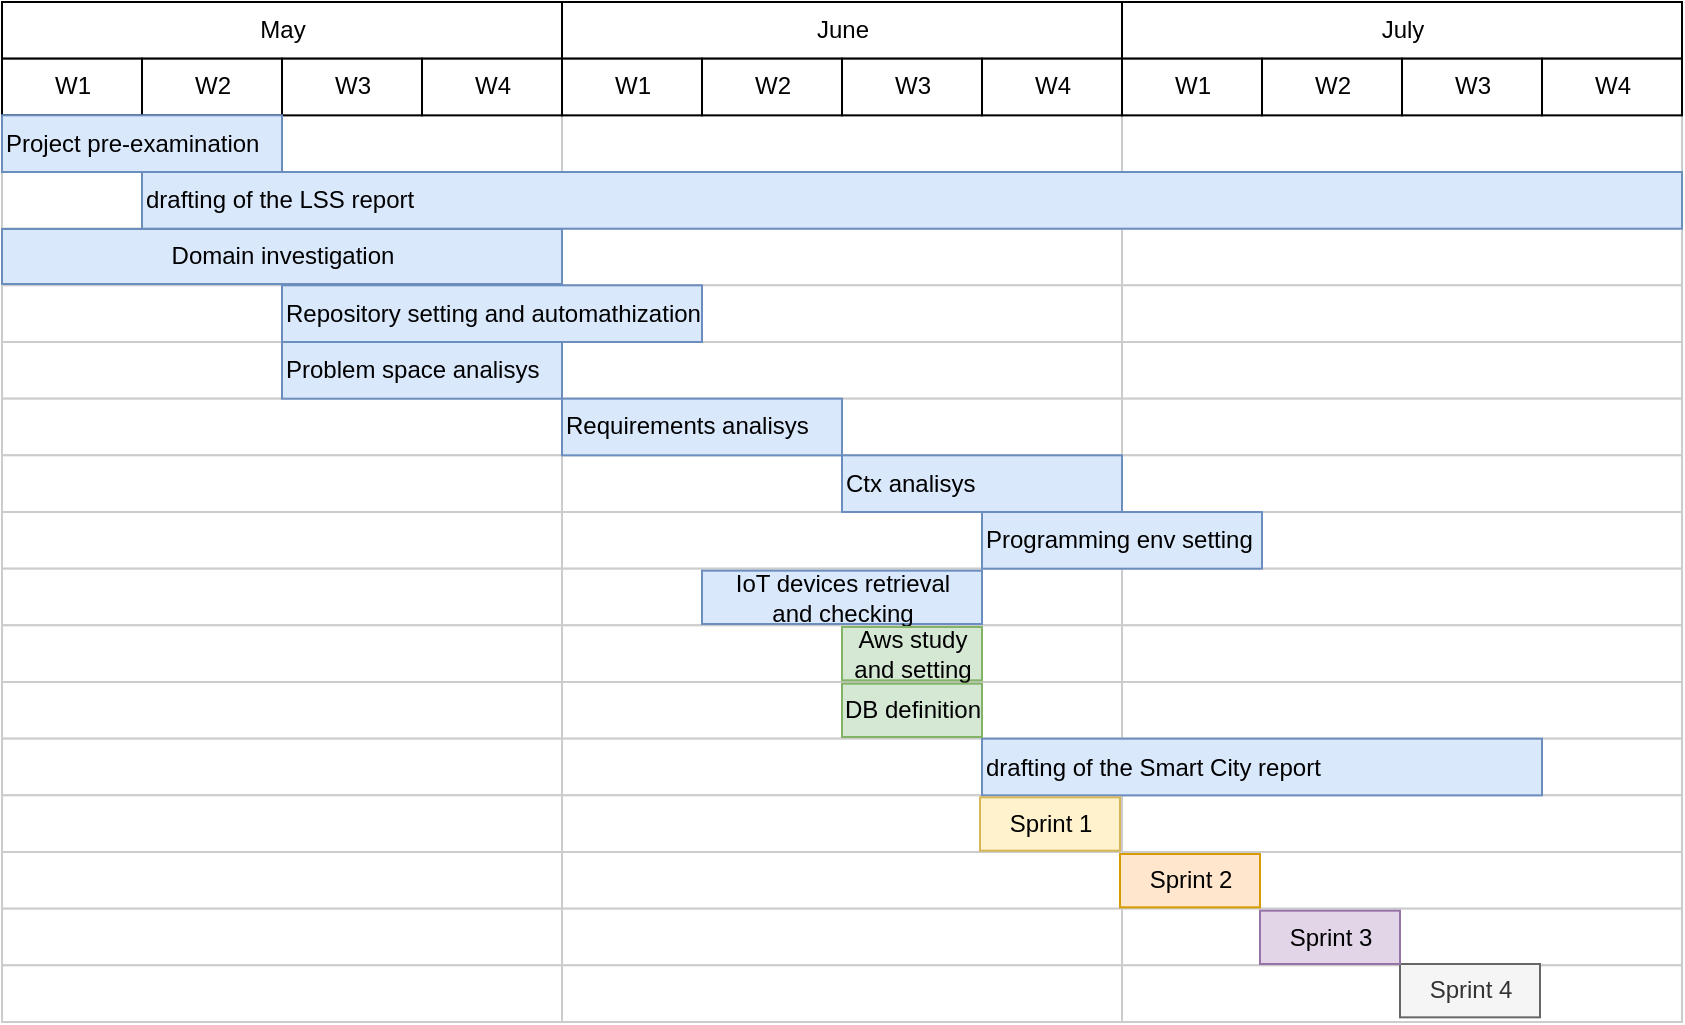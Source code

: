 <mxfile version="14.7.3" type="github"><diagram name="Page-1" id="2c4490ee-f0b8-94ab-5012-d5dc3445f7a3"><mxGraphModel dx="1646" dy="2130" grid="1" gridSize="10" guides="1" tooltips="1" connect="0" arrows="1" fold="1" page="1" pageScale="1.5" pageWidth="1169" pageHeight="826" background="none" math="0" shadow="0"><root><mxCell id="0" style=";html=1;"/><mxCell id="1" style=";html=1;" parent="0"/><mxCell id="o9q6UCtn92LXDhuYdWPi-5" value="" style="group" vertex="1" connectable="0" parent="1"><mxGeometry x="40" y="-1200" width="840" height="510" as="geometry"/></mxCell><mxCell id="oEocKAw9JJttUSqGD1iG-1" value="" style="group" vertex="1" connectable="0" parent="o9q6UCtn92LXDhuYdWPi-5"><mxGeometry width="840" height="510" as="geometry"/></mxCell><mxCell id="7a8b956e7d50b54d-109" value="May" style="strokeWidth=1;fontStyle=0;html=1;" parent="oEocKAw9JJttUSqGD1iG-1" vertex="1"><mxGeometry width="280" height="28.333" as="geometry"/></mxCell><mxCell id="7a8b956e7d50b54d-114" value="June" style="strokeWidth=1;fontStyle=0;html=1;" parent="oEocKAw9JJttUSqGD1iG-1" vertex="1"><mxGeometry x="280" width="280" height="28.333" as="geometry"/></mxCell><mxCell id="7a8b956e7d50b54d-119" value="July" style="strokeWidth=1;fontStyle=0;html=1;" parent="oEocKAw9JJttUSqGD1iG-1" vertex="1"><mxGeometry x="560" width="280" height="28.333" as="geometry"/></mxCell><mxCell id="7a8b956e7d50b54d-225" value="" style="align=left;strokeColor=#CCCCCC;html=1;" parent="oEocKAw9JJttUSqGD1iG-1" vertex="1"><mxGeometry y="56.667" width="280" height="28.333" as="geometry"/></mxCell><mxCell id="7a8b956e7d50b54d-226" value="" style="align=left;strokeColor=#CCCCCC;html=1;" parent="oEocKAw9JJttUSqGD1iG-1" vertex="1"><mxGeometry y="85.0" width="280" height="28.333" as="geometry"/></mxCell><mxCell id="7a8b956e7d50b54d-227" value="" style="align=left;strokeColor=#CCCCCC;html=1;" parent="oEocKAw9JJttUSqGD1iG-1" vertex="1"><mxGeometry y="113.333" width="280" height="28.333" as="geometry"/></mxCell><mxCell id="7a8b956e7d50b54d-228" value="" style="align=left;strokeColor=#CCCCCC;html=1;" parent="oEocKAw9JJttUSqGD1iG-1" vertex="1"><mxGeometry y="141.667" width="280" height="28.333" as="geometry"/></mxCell><mxCell id="7a8b956e7d50b54d-229" value="" style="align=left;strokeColor=#CCCCCC;html=1;" parent="oEocKAw9JJttUSqGD1iG-1" vertex="1"><mxGeometry y="170.0" width="280" height="28.333" as="geometry"/></mxCell><mxCell id="7a8b956e7d50b54d-230" value="" style="align=left;strokeColor=#CCCCCC;html=1;" parent="oEocKAw9JJttUSqGD1iG-1" vertex="1"><mxGeometry y="198.333" width="280" height="28.333" as="geometry"/></mxCell><mxCell id="7a8b956e7d50b54d-231" value="" style="align=left;strokeColor=#CCCCCC;html=1;" parent="oEocKAw9JJttUSqGD1iG-1" vertex="1"><mxGeometry y="226.667" width="280" height="28.333" as="geometry"/></mxCell><mxCell id="7a8b956e7d50b54d-232" value="" style="align=left;strokeColor=#CCCCCC;html=1;" parent="oEocKAw9JJttUSqGD1iG-1" vertex="1"><mxGeometry y="255" width="280" height="28.333" as="geometry"/></mxCell><mxCell id="7a8b956e7d50b54d-233" value="" style="align=left;strokeColor=#CCCCCC;html=1;" parent="oEocKAw9JJttUSqGD1iG-1" vertex="1"><mxGeometry y="283.333" width="280" height="28.333" as="geometry"/></mxCell><mxCell id="7a8b956e7d50b54d-234" value="" style="align=left;strokeColor=#CCCCCC;html=1;" parent="oEocKAw9JJttUSqGD1iG-1" vertex="1"><mxGeometry y="311.667" width="280" height="28.333" as="geometry"/></mxCell><mxCell id="7a8b956e7d50b54d-235" value="" style="align=left;strokeColor=#CCCCCC;html=1;" parent="oEocKAw9JJttUSqGD1iG-1" vertex="1"><mxGeometry y="340.0" width="280" height="28.333" as="geometry"/></mxCell><mxCell id="7a8b956e7d50b54d-236" value="" style="align=left;strokeColor=#CCCCCC;html=1;" parent="oEocKAw9JJttUSqGD1iG-1" vertex="1"><mxGeometry y="368.333" width="280" height="28.333" as="geometry"/></mxCell><mxCell id="7a8b956e7d50b54d-237" value="" style="align=left;strokeColor=#CCCCCC;html=1;" parent="oEocKAw9JJttUSqGD1iG-1" vertex="1"><mxGeometry y="396.667" width="280" height="28.333" as="geometry"/></mxCell><mxCell id="7a8b956e7d50b54d-238" value="" style="align=left;strokeColor=#CCCCCC;html=1;" parent="oEocKAw9JJttUSqGD1iG-1" vertex="1"><mxGeometry y="425.0" width="280" height="28.333" as="geometry"/></mxCell><mxCell id="7a8b956e7d50b54d-239" value="" style="align=left;strokeColor=#CCCCCC;html=1;" parent="oEocKAw9JJttUSqGD1iG-1" vertex="1"><mxGeometry y="453.333" width="280" height="28.333" as="geometry"/></mxCell><mxCell id="7a8b956e7d50b54d-240" value="" style="align=left;strokeColor=#CCCCCC;html=1;" parent="oEocKAw9JJttUSqGD1iG-1" vertex="1"><mxGeometry y="481.667" width="280" height="28.333" as="geometry"/></mxCell><mxCell id="7a8b956e7d50b54d-241" value="" style="align=left;strokeColor=#CCCCCC;html=1;" parent="oEocKAw9JJttUSqGD1iG-1" vertex="1"><mxGeometry x="280" y="56.667" width="280" height="28.333" as="geometry"/></mxCell><mxCell id="7a8b956e7d50b54d-242" value="" style="align=left;strokeColor=#CCCCCC;html=1;" parent="oEocKAw9JJttUSqGD1iG-1" vertex="1"><mxGeometry x="280" y="85.0" width="280" height="28.333" as="geometry"/></mxCell><mxCell id="7a8b956e7d50b54d-243" value="" style="align=left;strokeColor=#CCCCCC;html=1;" parent="oEocKAw9JJttUSqGD1iG-1" vertex="1"><mxGeometry x="280" y="113.333" width="280" height="28.333" as="geometry"/></mxCell><mxCell id="7a8b956e7d50b54d-244" value="" style="align=left;strokeColor=#CCCCCC;html=1;" parent="oEocKAw9JJttUSqGD1iG-1" vertex="1"><mxGeometry x="280" y="141.667" width="280" height="28.333" as="geometry"/></mxCell><mxCell id="7a8b956e7d50b54d-245" value="" style="align=left;strokeColor=#CCCCCC;html=1;" parent="oEocKAw9JJttUSqGD1iG-1" vertex="1"><mxGeometry x="280" y="170.0" width="280" height="28.333" as="geometry"/></mxCell><mxCell id="7a8b956e7d50b54d-246" value="" style="align=left;strokeColor=#CCCCCC;html=1;" parent="oEocKAw9JJttUSqGD1iG-1" vertex="1"><mxGeometry x="280" y="198.333" width="280" height="28.333" as="geometry"/></mxCell><mxCell id="7a8b956e7d50b54d-247" value="" style="align=left;strokeColor=#CCCCCC;html=1;" parent="oEocKAw9JJttUSqGD1iG-1" vertex="1"><mxGeometry x="280" y="226.667" width="280" height="28.333" as="geometry"/></mxCell><mxCell id="7a8b956e7d50b54d-248" value="" style="align=left;strokeColor=#CCCCCC;html=1;" parent="oEocKAw9JJttUSqGD1iG-1" vertex="1"><mxGeometry x="280" y="255" width="280" height="28.333" as="geometry"/></mxCell><mxCell id="7a8b956e7d50b54d-249" value="" style="align=left;strokeColor=#CCCCCC;html=1;" parent="oEocKAw9JJttUSqGD1iG-1" vertex="1"><mxGeometry x="280" y="283.333" width="280" height="28.333" as="geometry"/></mxCell><mxCell id="7a8b956e7d50b54d-250" value="" style="align=left;strokeColor=#CCCCCC;html=1;" parent="oEocKAw9JJttUSqGD1iG-1" vertex="1"><mxGeometry x="280" y="311.667" width="280" height="28.333" as="geometry"/></mxCell><mxCell id="7a8b956e7d50b54d-251" value="" style="align=left;strokeColor=#CCCCCC;html=1;" parent="oEocKAw9JJttUSqGD1iG-1" vertex="1"><mxGeometry x="280" y="340.0" width="280" height="28.333" as="geometry"/></mxCell><mxCell id="7a8b956e7d50b54d-252" value="" style="align=left;strokeColor=#CCCCCC;html=1;" parent="oEocKAw9JJttUSqGD1iG-1" vertex="1"><mxGeometry x="280" y="368.333" width="280" height="28.333" as="geometry"/></mxCell><mxCell id="7a8b956e7d50b54d-253" value="" style="align=left;strokeColor=#CCCCCC;html=1;" parent="oEocKAw9JJttUSqGD1iG-1" vertex="1"><mxGeometry x="280" y="396.667" width="280" height="28.333" as="geometry"/></mxCell><mxCell id="7a8b956e7d50b54d-254" value="" style="align=left;strokeColor=#CCCCCC;html=1;" parent="oEocKAw9JJttUSqGD1iG-1" vertex="1"><mxGeometry x="280" y="425.0" width="280" height="28.333" as="geometry"/></mxCell><mxCell id="7a8b956e7d50b54d-255" value="" style="align=left;strokeColor=#CCCCCC;html=1;" parent="oEocKAw9JJttUSqGD1iG-1" vertex="1"><mxGeometry x="280" y="453.333" width="280" height="28.333" as="geometry"/></mxCell><mxCell id="7a8b956e7d50b54d-256" value="" style="align=left;strokeColor=#CCCCCC;html=1;" parent="oEocKAw9JJttUSqGD1iG-1" vertex="1"><mxGeometry x="280" y="481.667" width="280" height="28.333" as="geometry"/></mxCell><mxCell id="7a8b956e7d50b54d-257" value="" style="align=left;strokeColor=#CCCCCC;html=1;" parent="oEocKAw9JJttUSqGD1iG-1" vertex="1"><mxGeometry x="560" y="56.667" width="280" height="28.333" as="geometry"/></mxCell><mxCell id="7a8b956e7d50b54d-258" value="" style="align=left;strokeColor=#CCCCCC;html=1;" parent="oEocKAw9JJttUSqGD1iG-1" vertex="1"><mxGeometry x="560" y="85.0" width="280" height="28.333" as="geometry"/></mxCell><mxCell id="7a8b956e7d50b54d-259" value="" style="align=left;strokeColor=#CCCCCC;html=1;" parent="oEocKAw9JJttUSqGD1iG-1" vertex="1"><mxGeometry x="560" y="113.333" width="280" height="28.333" as="geometry"/></mxCell><mxCell id="7a8b956e7d50b54d-260" value="" style="align=left;strokeColor=#CCCCCC;html=1;" parent="oEocKAw9JJttUSqGD1iG-1" vertex="1"><mxGeometry x="560" y="141.667" width="280" height="28.333" as="geometry"/></mxCell><mxCell id="7a8b956e7d50b54d-261" value="" style="align=left;strokeColor=#CCCCCC;html=1;" parent="oEocKAw9JJttUSqGD1iG-1" vertex="1"><mxGeometry x="560" y="170.0" width="280" height="28.333" as="geometry"/></mxCell><mxCell id="7a8b956e7d50b54d-262" value="" style="align=left;strokeColor=#CCCCCC;html=1;" parent="oEocKAw9JJttUSqGD1iG-1" vertex="1"><mxGeometry x="560" y="198.333" width="280" height="28.333" as="geometry"/></mxCell><mxCell id="7a8b956e7d50b54d-263" value="" style="align=left;strokeColor=#CCCCCC;html=1;" parent="oEocKAw9JJttUSqGD1iG-1" vertex="1"><mxGeometry x="560" y="226.667" width="280" height="28.333" as="geometry"/></mxCell><mxCell id="7a8b956e7d50b54d-264" value="" style="align=left;strokeColor=#CCCCCC;html=1;" parent="oEocKAw9JJttUSqGD1iG-1" vertex="1"><mxGeometry x="560" y="255" width="280" height="28.333" as="geometry"/></mxCell><mxCell id="7a8b956e7d50b54d-265" value="" style="align=left;strokeColor=#CCCCCC;html=1;" parent="oEocKAw9JJttUSqGD1iG-1" vertex="1"><mxGeometry x="560" y="283.333" width="280" height="28.333" as="geometry"/></mxCell><mxCell id="7a8b956e7d50b54d-266" value="" style="align=left;strokeColor=#CCCCCC;html=1;" parent="oEocKAw9JJttUSqGD1iG-1" vertex="1"><mxGeometry x="560" y="311.667" width="280" height="28.333" as="geometry"/></mxCell><mxCell id="7a8b956e7d50b54d-267" value="" style="align=left;strokeColor=#CCCCCC;html=1;" parent="oEocKAw9JJttUSqGD1iG-1" vertex="1"><mxGeometry x="560" y="340.0" width="280" height="28.333" as="geometry"/></mxCell><mxCell id="7a8b956e7d50b54d-268" value="" style="align=left;strokeColor=#CCCCCC;html=1;" parent="oEocKAw9JJttUSqGD1iG-1" vertex="1"><mxGeometry x="560" y="368.333" width="280" height="28.333" as="geometry"/></mxCell><mxCell id="7a8b956e7d50b54d-269" value="" style="align=left;strokeColor=#CCCCCC;html=1;" parent="oEocKAw9JJttUSqGD1iG-1" vertex="1"><mxGeometry x="560" y="396.667" width="280" height="28.333" as="geometry"/></mxCell><mxCell id="7a8b956e7d50b54d-270" value="" style="align=left;strokeColor=#CCCCCC;html=1;" parent="oEocKAw9JJttUSqGD1iG-1" vertex="1"><mxGeometry x="560" y="425.0" width="280" height="28.333" as="geometry"/></mxCell><mxCell id="7a8b956e7d50b54d-271" value="" style="align=left;strokeColor=#CCCCCC;html=1;" parent="oEocKAw9JJttUSqGD1iG-1" vertex="1"><mxGeometry x="560" y="453.333" width="280" height="28.333" as="geometry"/></mxCell><mxCell id="7a8b956e7d50b54d-272" value="" style="align=left;strokeColor=#CCCCCC;html=1;" parent="oEocKAw9JJttUSqGD1iG-1" vertex="1"><mxGeometry x="560" y="481.667" width="280" height="28.333" as="geometry"/></mxCell><mxCell id="7a8b956e7d50b54d-110" value="W1" style="strokeWidth=1;fontStyle=0;html=1;" parent="oEocKAw9JJttUSqGD1iG-1" vertex="1"><mxGeometry y="28.333" width="70" height="28.333" as="geometry"/></mxCell><mxCell id="7a8b956e7d50b54d-111" value="W2" style="strokeWidth=1;fontStyle=0;html=1;" parent="oEocKAw9JJttUSqGD1iG-1" vertex="1"><mxGeometry x="70" y="28.333" width="70" height="28.333" as="geometry"/></mxCell><mxCell id="7a8b956e7d50b54d-112" value="W3" style="strokeWidth=1;fontStyle=0;html=1;" parent="oEocKAw9JJttUSqGD1iG-1" vertex="1"><mxGeometry x="140" y="28.333" width="70" height="28.333" as="geometry"/></mxCell><mxCell id="7a8b956e7d50b54d-113" value="W4" style="strokeWidth=1;fontStyle=0;html=1;" parent="oEocKAw9JJttUSqGD1iG-1" vertex="1"><mxGeometry x="210" y="28.333" width="70" height="28.333" as="geometry"/></mxCell><mxCell id="7a8b956e7d50b54d-115" value="W1" style="strokeWidth=1;fontStyle=0;html=1;" parent="oEocKAw9JJttUSqGD1iG-1" vertex="1"><mxGeometry x="280" y="28.333" width="70" height="28.333" as="geometry"/></mxCell><mxCell id="7a8b956e7d50b54d-116" value="W2" style="strokeWidth=1;fontStyle=0;html=1;" parent="oEocKAw9JJttUSqGD1iG-1" vertex="1"><mxGeometry x="350" y="28.333" width="70" height="28.333" as="geometry"/></mxCell><mxCell id="7a8b956e7d50b54d-117" value="W3" style="strokeWidth=1;fontStyle=0;html=1;" parent="oEocKAw9JJttUSqGD1iG-1" vertex="1"><mxGeometry x="420" y="28.333" width="70" height="28.333" as="geometry"/></mxCell><mxCell id="7a8b956e7d50b54d-118" value="W4" style="strokeWidth=1;fontStyle=0;html=1;" parent="oEocKAw9JJttUSqGD1iG-1" vertex="1"><mxGeometry x="490.0" y="28.333" width="70" height="28.333" as="geometry"/></mxCell><mxCell id="7a8b956e7d50b54d-120" value="W1" style="strokeWidth=1;fontStyle=0;html=1;" parent="oEocKAw9JJttUSqGD1iG-1" vertex="1"><mxGeometry x="560" y="28.333" width="70" height="28.333" as="geometry"/></mxCell><mxCell id="7a8b956e7d50b54d-121" value="W2" style="strokeWidth=1;fontStyle=0;html=1;" parent="oEocKAw9JJttUSqGD1iG-1" vertex="1"><mxGeometry x="630" y="28.333" width="70" height="28.333" as="geometry"/></mxCell><mxCell id="7a8b956e7d50b54d-122" value="W3" style="strokeWidth=1;fontStyle=0;html=1;" parent="oEocKAw9JJttUSqGD1iG-1" vertex="1"><mxGeometry x="700" y="28.333" width="70" height="28.333" as="geometry"/></mxCell><mxCell id="7a8b956e7d50b54d-123" value="W4" style="strokeWidth=1;fontStyle=0;html=1;" parent="oEocKAw9JJttUSqGD1iG-1" vertex="1"><mxGeometry x="770" y="28.333" width="70" height="28.333" as="geometry"/></mxCell><mxCell id="7a8b956e7d50b54d-359" value="Project pre-examination" style="align=left;strokeColor=#6c8ebf;html=1;fillColor=#dae8fc;" parent="oEocKAw9JJttUSqGD1iG-1" vertex="1"><mxGeometry y="56.667" width="140" height="28.333" as="geometry"/></mxCell><mxCell id="7a8b956e7d50b54d-360" value="drafting of the LSS report" style="align=left;strokeColor=#6c8ebf;html=1;fillColor=#dae8fc;" parent="oEocKAw9JJttUSqGD1iG-1" vertex="1"><mxGeometry x="70" y="85.0" width="770" height="28.333" as="geometry"/></mxCell><mxCell id="7a8b956e7d50b54d-361" value="drafting of the Smart City report" style="align=left;strokeColor=#6c8ebf;html=1;fillColor=#dae8fc;" parent="oEocKAw9JJttUSqGD1iG-1" vertex="1"><mxGeometry x="490" y="368.34" width="280" height="28.33" as="geometry"/></mxCell><mxCell id="7a8b956e7d50b54d-362" value="Repository setting and automathization" style="align=left;strokeColor=#6c8ebf;html=1;fillColor=#dae8fc;" parent="oEocKAw9JJttUSqGD1iG-1" vertex="1"><mxGeometry x="140" y="141.667" width="210" height="28.333" as="geometry"/></mxCell><mxCell id="7a8b956e7d50b54d-364" value="Problem space analisys" style="align=left;strokeColor=#6c8ebf;html=1;fillColor=#dae8fc;" parent="oEocKAw9JJttUSqGD1iG-1" vertex="1"><mxGeometry x="140" y="170.0" width="140" height="28.333" as="geometry"/></mxCell><mxCell id="o9q6UCtn92LXDhuYdWPi-1" value="Requirements analisys" style="align=left;strokeColor=#6c8ebf;html=1;fillColor=#dae8fc;" vertex="1" parent="oEocKAw9JJttUSqGD1iG-1"><mxGeometry x="280" y="198.333" width="140" height="28.333" as="geometry"/></mxCell><mxCell id="o9q6UCtn92LXDhuYdWPi-2" value="Ctx analisys" style="align=left;strokeColor=#6c8ebf;html=1;fillColor=#dae8fc;" vertex="1" parent="oEocKAw9JJttUSqGD1iG-1"><mxGeometry x="420" y="226.667" width="140" height="28.333" as="geometry"/></mxCell><mxCell id="o9q6UCtn92LXDhuYdWPi-3" value="Programming env setting" style="align=left;strokeColor=#6c8ebf;html=1;fillColor=#dae8fc;" vertex="1" parent="oEocKAw9JJttUSqGD1iG-1"><mxGeometry x="490" y="255" width="140" height="28.333" as="geometry"/></mxCell><mxCell id="o9q6UCtn92LXDhuYdWPi-4" value="&lt;div align=&quot;center&quot;&gt;IoT devices retrieval &lt;br&gt;&lt;/div&gt;&lt;div align=&quot;center&quot;&gt;and checking&lt;/div&gt;" style="align=center;strokeColor=#6c8ebf;html=1;fillColor=#dae8fc;" vertex="1" parent="oEocKAw9JJttUSqGD1iG-1"><mxGeometry x="350" y="284.33" width="140" height="26.67" as="geometry"/></mxCell><mxCell id="o9q6UCtn92LXDhuYdWPi-6" value="&lt;div align=&quot;center&quot;&gt;Domain investigation&lt;br&gt;&lt;/div&gt;" style="align=center;strokeColor=#6c8ebf;html=1;fillColor=#dae8fc;" vertex="1" parent="oEocKAw9JJttUSqGD1iG-1"><mxGeometry y="113.5" width="280" height="27.5" as="geometry"/></mxCell><mxCell id="o9q6UCtn92LXDhuYdWPi-7" value="&lt;div&gt;Aws study &lt;br&gt;&lt;/div&gt;&lt;div&gt;and setting&lt;/div&gt;" style="align=center;strokeColor=#82b366;html=1;fillColor=#d5e8d4;" vertex="1" parent="oEocKAw9JJttUSqGD1iG-1"><mxGeometry x="420" y="312.5" width="70" height="26.67" as="geometry"/></mxCell><mxCell id="o9q6UCtn92LXDhuYdWPi-8" value="DB definition" style="align=center;strokeColor=#82b366;html=1;fillColor=#d5e8d4;" vertex="1" parent="oEocKAw9JJttUSqGD1iG-1"><mxGeometry x="420" y="340.83" width="70" height="26.67" as="geometry"/></mxCell><mxCell id="o9q6UCtn92LXDhuYdWPi-12" value="Sprint 4" style="align=center;strokeColor=#666666;html=1;fillColor=#f5f5f5;fontColor=#333333;" vertex="1" parent="oEocKAw9JJttUSqGD1iG-1"><mxGeometry x="699" y="481.0" width="70" height="26.67" as="geometry"/></mxCell><mxCell id="o9q6UCtn92LXDhuYdWPi-11" value="Sprint 3" style="align=center;strokeColor=#9673a6;html=1;fillColor=#e1d5e7;" vertex="1" parent="oEocKAw9JJttUSqGD1iG-1"><mxGeometry x="629" y="454.33" width="70" height="26.67" as="geometry"/></mxCell><mxCell id="o9q6UCtn92LXDhuYdWPi-10" value="Sprint 2" style="align=center;strokeColor=#d79b00;html=1;fillColor=#ffe6cc;" vertex="1" parent="oEocKAw9JJttUSqGD1iG-1"><mxGeometry x="559" y="426" width="70" height="26.67" as="geometry"/></mxCell><mxCell id="o9q6UCtn92LXDhuYdWPi-9" value="Sprint 1" style="align=center;strokeColor=#d6b656;html=1;fillColor=#fff2cc;" vertex="1" parent="oEocKAw9JJttUSqGD1iG-1"><mxGeometry x="489" y="397.67" width="70" height="26.67" as="geometry"/></mxCell></root></mxGraphModel></diagram></mxfile>
